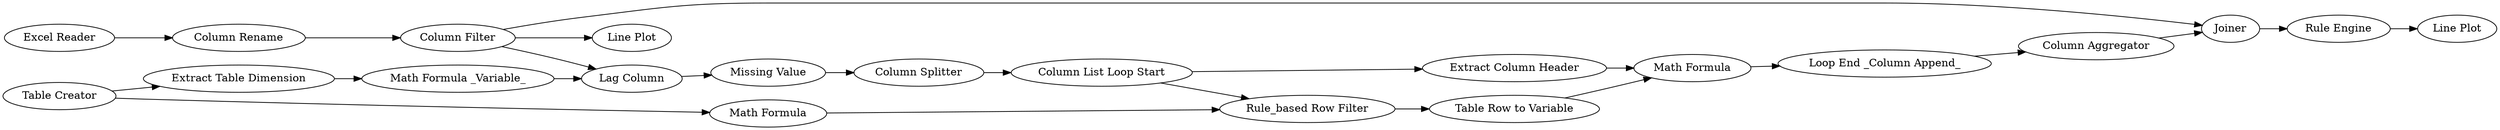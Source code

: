 digraph {
	45 [label="Lag Column"]
	46 [label="Missing Value"]
	47 [label="Column List Loop Start"]
	48 [label="Table Creator"]
	50 [label="Rule_based Row Filter"]
	51 [label="Math Formula"]
	52 [label="Table Row to Variable"]
	53 [label="Math Formula"]
	54 [label="Extract Column Header"]
	55 [label="Loop End _Column Append_"]
	56 [label="Column Splitter"]
	57 [label="Column Aggregator"]
	58 [label=Joiner]
	59 [label="Extract Table Dimension"]
	60 [label="Math Formula _Variable_"]
	61 [label="Line Plot"]
	62 [label="Line Plot"]
	63 [label="Excel Reader"]
	66 [label="Column Filter"]
	67 [label="Column Rename"]
	68 [label="Rule Engine"]
	45 -> 46
	46 -> 56
	47 -> 54
	47 -> 50
	48 -> 51
	48 -> 59
	50 -> 52
	51 -> 50
	52 -> 53
	53 -> 55
	54 -> 53
	55 -> 57
	56 -> 47
	57 -> 58
	58 -> 68
	59 -> 60
	60 -> 45
	63 -> 67
	66 -> 58
	66 -> 62
	66 -> 45
	67 -> 66
	68 -> 61
	rankdir=LR
}
